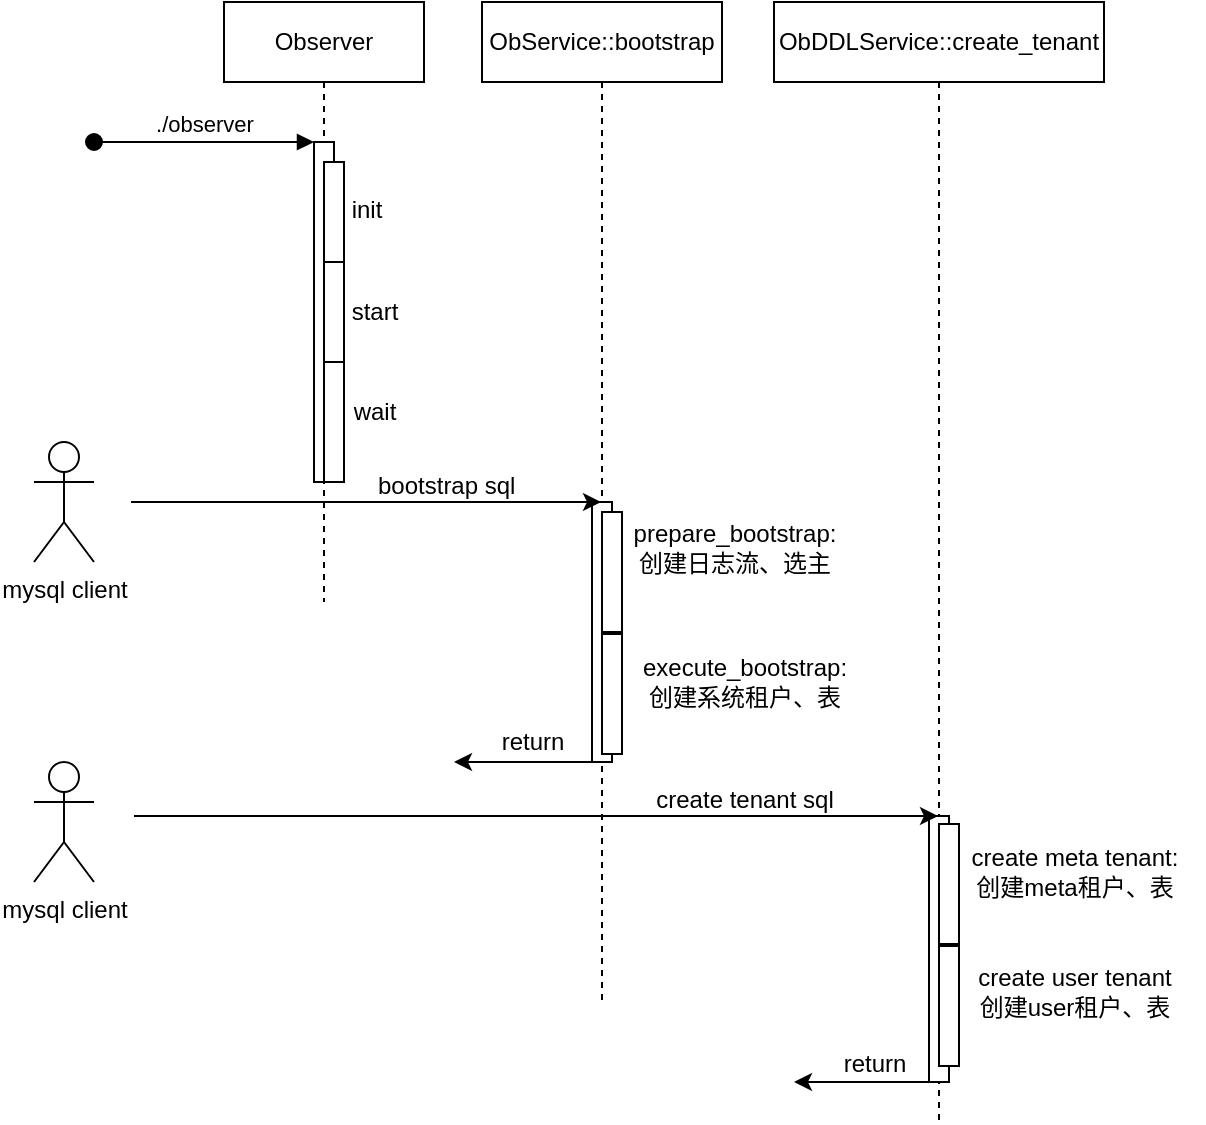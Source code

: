 <mxfile version="21.1.8" type="github">
  <diagram name="Page-1" id="2YBvvXClWsGukQMizWep">
    <mxGraphModel dx="1026" dy="650" grid="1" gridSize="10" guides="1" tooltips="1" connect="1" arrows="1" fold="1" page="1" pageScale="1" pageWidth="850" pageHeight="1100" math="0" shadow="0">
      <root>
        <mxCell id="0" />
        <mxCell id="1" parent="0" />
        <mxCell id="aM9ryv3xv72pqoxQDRHE-1" value="Observer" style="shape=umlLifeline;perimeter=lifelinePerimeter;whiteSpace=wrap;html=1;container=0;dropTarget=0;collapsible=0;recursiveResize=0;outlineConnect=0;portConstraint=eastwest;newEdgeStyle={&quot;edgeStyle&quot;:&quot;elbowEdgeStyle&quot;,&quot;elbow&quot;:&quot;vertical&quot;,&quot;curved&quot;:0,&quot;rounded&quot;:0};" parent="1" vertex="1">
          <mxGeometry x="125" y="70" width="100" height="300" as="geometry" />
        </mxCell>
        <mxCell id="aM9ryv3xv72pqoxQDRHE-2" value="" style="html=1;points=[];perimeter=orthogonalPerimeter;outlineConnect=0;targetShapes=umlLifeline;portConstraint=eastwest;newEdgeStyle={&quot;edgeStyle&quot;:&quot;elbowEdgeStyle&quot;,&quot;elbow&quot;:&quot;vertical&quot;,&quot;curved&quot;:0,&quot;rounded&quot;:0};" parent="aM9ryv3xv72pqoxQDRHE-1" vertex="1">
          <mxGeometry x="45" y="70" width="10" height="170" as="geometry" />
        </mxCell>
        <mxCell id="aM9ryv3xv72pqoxQDRHE-3" value="./observer" style="html=1;verticalAlign=bottom;startArrow=oval;endArrow=block;startSize=8;edgeStyle=elbowEdgeStyle;elbow=vertical;curved=0;rounded=0;" parent="aM9ryv3xv72pqoxQDRHE-1" target="aM9ryv3xv72pqoxQDRHE-2" edge="1">
          <mxGeometry relative="1" as="geometry">
            <mxPoint x="-65" y="70" as="sourcePoint" />
          </mxGeometry>
        </mxCell>
        <mxCell id="aM9ryv3xv72pqoxQDRHE-4" value="" style="html=1;points=[];perimeter=orthogonalPerimeter;outlineConnect=0;targetShapes=umlLifeline;portConstraint=eastwest;newEdgeStyle={&quot;edgeStyle&quot;:&quot;elbowEdgeStyle&quot;,&quot;elbow&quot;:&quot;vertical&quot;,&quot;curved&quot;:0,&quot;rounded&quot;:0};" parent="aM9ryv3xv72pqoxQDRHE-1" vertex="1">
          <mxGeometry x="50" y="80" width="10" height="50" as="geometry" />
        </mxCell>
        <mxCell id="GlnjvFnynsPtNdrdiKN6-4" value="" style="html=1;points=[];perimeter=orthogonalPerimeter;outlineConnect=0;targetShapes=umlLifeline;portConstraint=eastwest;newEdgeStyle={&quot;edgeStyle&quot;:&quot;elbowEdgeStyle&quot;,&quot;elbow&quot;:&quot;vertical&quot;,&quot;curved&quot;:0,&quot;rounded&quot;:0};" vertex="1" parent="aM9ryv3xv72pqoxQDRHE-1">
          <mxGeometry x="50" y="180" width="10" height="60" as="geometry" />
        </mxCell>
        <mxCell id="GlnjvFnynsPtNdrdiKN6-5" value="wait" style="text;html=1;align=center;verticalAlign=middle;resizable=0;points=[];autosize=1;strokeColor=none;fillColor=none;" vertex="1" parent="aM9ryv3xv72pqoxQDRHE-1">
          <mxGeometry x="55" y="190" width="40" height="30" as="geometry" />
        </mxCell>
        <mxCell id="GlnjvFnynsPtNdrdiKN6-1" value="init" style="text;html=1;align=center;verticalAlign=middle;resizable=0;points=[];autosize=1;strokeColor=none;fillColor=none;" vertex="1" parent="1">
          <mxGeometry x="176" y="159" width="40" height="30" as="geometry" />
        </mxCell>
        <mxCell id="GlnjvFnynsPtNdrdiKN6-2" value="" style="html=1;points=[];perimeter=orthogonalPerimeter;outlineConnect=0;targetShapes=umlLifeline;portConstraint=eastwest;newEdgeStyle={&quot;edgeStyle&quot;:&quot;elbowEdgeStyle&quot;,&quot;elbow&quot;:&quot;vertical&quot;,&quot;curved&quot;:0,&quot;rounded&quot;:0};" vertex="1" parent="1">
          <mxGeometry x="175" y="200" width="10" height="50" as="geometry" />
        </mxCell>
        <mxCell id="GlnjvFnynsPtNdrdiKN6-3" value="start" style="text;html=1;align=center;verticalAlign=middle;resizable=0;points=[];autosize=1;strokeColor=none;fillColor=none;" vertex="1" parent="1">
          <mxGeometry x="175" y="210" width="50" height="30" as="geometry" />
        </mxCell>
        <mxCell id="GlnjvFnynsPtNdrdiKN6-6" value="ObService::bootstrap" style="shape=umlLifeline;perimeter=lifelinePerimeter;whiteSpace=wrap;html=1;container=0;dropTarget=0;collapsible=0;recursiveResize=0;outlineConnect=0;portConstraint=eastwest;newEdgeStyle={&quot;edgeStyle&quot;:&quot;elbowEdgeStyle&quot;,&quot;elbow&quot;:&quot;vertical&quot;,&quot;curved&quot;:0,&quot;rounded&quot;:0};" vertex="1" parent="1">
          <mxGeometry x="254" y="70" width="120" height="500" as="geometry" />
        </mxCell>
        <mxCell id="GlnjvFnynsPtNdrdiKN6-7" value="" style="html=1;points=[];perimeter=orthogonalPerimeter;outlineConnect=0;targetShapes=umlLifeline;portConstraint=eastwest;newEdgeStyle={&quot;edgeStyle&quot;:&quot;elbowEdgeStyle&quot;,&quot;elbow&quot;:&quot;vertical&quot;,&quot;curved&quot;:0,&quot;rounded&quot;:0};" vertex="1" parent="GlnjvFnynsPtNdrdiKN6-6">
          <mxGeometry x="55" y="250" width="10" height="130" as="geometry" />
        </mxCell>
        <mxCell id="GlnjvFnynsPtNdrdiKN6-27" value="" style="html=1;points=[];perimeter=orthogonalPerimeter;outlineConnect=0;targetShapes=umlLifeline;portConstraint=eastwest;newEdgeStyle={&quot;edgeStyle&quot;:&quot;elbowEdgeStyle&quot;,&quot;elbow&quot;:&quot;vertical&quot;,&quot;curved&quot;:0,&quot;rounded&quot;:0};" vertex="1" parent="GlnjvFnynsPtNdrdiKN6-6">
          <mxGeometry x="60" y="255" width="10" height="60" as="geometry" />
        </mxCell>
        <mxCell id="GlnjvFnynsPtNdrdiKN6-30" value="" style="html=1;points=[];perimeter=orthogonalPerimeter;outlineConnect=0;targetShapes=umlLifeline;portConstraint=eastwest;newEdgeStyle={&quot;edgeStyle&quot;:&quot;elbowEdgeStyle&quot;,&quot;elbow&quot;:&quot;vertical&quot;,&quot;curved&quot;:0,&quot;rounded&quot;:0};" vertex="1" parent="GlnjvFnynsPtNdrdiKN6-6">
          <mxGeometry x="60" y="316" width="10" height="60" as="geometry" />
        </mxCell>
        <mxCell id="GlnjvFnynsPtNdrdiKN6-18" value="&lt;div data-docx-has-block-data=&quot;false&quot; data-page-id=&quot;CHfbdJ158oKmKKxTDB1cQosknrW&quot;&gt;&lt;div class=&quot;old-record-id-IgtFdN6Iko3XxbxAwm1cqpuun3d&quot;&gt;ObDDLService::create_tenant&lt;/div&gt;&lt;/div&gt;" style="shape=umlLifeline;perimeter=lifelinePerimeter;whiteSpace=wrap;html=1;container=0;dropTarget=0;collapsible=0;recursiveResize=0;outlineConnect=0;portConstraint=eastwest;newEdgeStyle={&quot;edgeStyle&quot;:&quot;elbowEdgeStyle&quot;,&quot;elbow&quot;:&quot;vertical&quot;,&quot;curved&quot;:0,&quot;rounded&quot;:0};" vertex="1" parent="1">
          <mxGeometry x="400" y="70" width="165" height="560" as="geometry" />
        </mxCell>
        <mxCell id="GlnjvFnynsPtNdrdiKN6-19" value="" style="html=1;points=[];perimeter=orthogonalPerimeter;outlineConnect=0;targetShapes=umlLifeline;portConstraint=eastwest;newEdgeStyle={&quot;edgeStyle&quot;:&quot;elbowEdgeStyle&quot;,&quot;elbow&quot;:&quot;vertical&quot;,&quot;curved&quot;:0,&quot;rounded&quot;:0};" vertex="1" parent="GlnjvFnynsPtNdrdiKN6-18">
          <mxGeometry x="77.5" y="407" width="10" height="133" as="geometry" />
        </mxCell>
        <mxCell id="GlnjvFnynsPtNdrdiKN6-35" value="" style="html=1;points=[];perimeter=orthogonalPerimeter;outlineConnect=0;targetShapes=umlLifeline;portConstraint=eastwest;newEdgeStyle={&quot;edgeStyle&quot;:&quot;elbowEdgeStyle&quot;,&quot;elbow&quot;:&quot;vertical&quot;,&quot;curved&quot;:0,&quot;rounded&quot;:0};" vertex="1" parent="GlnjvFnynsPtNdrdiKN6-18">
          <mxGeometry x="82.5" y="411" width="10" height="60" as="geometry" />
        </mxCell>
        <mxCell id="GlnjvFnynsPtNdrdiKN6-37" value="" style="html=1;points=[];perimeter=orthogonalPerimeter;outlineConnect=0;targetShapes=umlLifeline;portConstraint=eastwest;newEdgeStyle={&quot;edgeStyle&quot;:&quot;elbowEdgeStyle&quot;,&quot;elbow&quot;:&quot;vertical&quot;,&quot;curved&quot;:0,&quot;rounded&quot;:0};" vertex="1" parent="GlnjvFnynsPtNdrdiKN6-18">
          <mxGeometry x="82.5" y="472" width="10" height="60" as="geometry" />
        </mxCell>
        <mxCell id="GlnjvFnynsPtNdrdiKN6-20" value="mysql client" style="shape=umlActor;verticalLabelPosition=bottom;verticalAlign=top;html=1;outlineConnect=0;" vertex="1" parent="1">
          <mxGeometry x="30" y="290" width="30" height="60" as="geometry" />
        </mxCell>
        <mxCell id="GlnjvFnynsPtNdrdiKN6-23" value="" style="endArrow=classic;html=1;rounded=0;" edge="1" parent="1">
          <mxGeometry width="50" height="50" relative="1" as="geometry">
            <mxPoint x="78.5" y="320" as="sourcePoint" />
            <mxPoint x="313.5" y="320" as="targetPoint" />
          </mxGeometry>
        </mxCell>
        <mxCell id="GlnjvFnynsPtNdrdiKN6-26" value="bootstrap sql" style="text;whiteSpace=wrap;html=1;" vertex="1" parent="1">
          <mxGeometry x="200" y="298" width="130" height="20" as="geometry" />
        </mxCell>
        <mxCell id="GlnjvFnynsPtNdrdiKN6-28" value="prepare_bootstrap:&lt;br&gt;创建日志流、选主" style="text;html=1;align=center;verticalAlign=middle;resizable=0;points=[];autosize=1;strokeColor=none;fillColor=none;" vertex="1" parent="1">
          <mxGeometry x="320" y="323" width="120" height="40" as="geometry" />
        </mxCell>
        <mxCell id="GlnjvFnynsPtNdrdiKN6-29" value="execute_bootstrap:&lt;br&gt;创建系统租户、表" style="text;html=1;align=center;verticalAlign=middle;resizable=0;points=[];autosize=1;strokeColor=none;fillColor=none;" vertex="1" parent="1">
          <mxGeometry x="320" y="390" width="130" height="40" as="geometry" />
        </mxCell>
        <mxCell id="GlnjvFnynsPtNdrdiKN6-31" value="" style="endArrow=classic;html=1;rounded=0;" edge="1" parent="1" source="GlnjvFnynsPtNdrdiKN6-6">
          <mxGeometry width="50" height="50" relative="1" as="geometry">
            <mxPoint x="330" y="320" as="sourcePoint" />
            <mxPoint x="240" y="450" as="targetPoint" />
          </mxGeometry>
        </mxCell>
        <mxCell id="GlnjvFnynsPtNdrdiKN6-32" value="return" style="text;html=1;align=center;verticalAlign=middle;resizable=0;points=[];autosize=1;strokeColor=none;fillColor=none;" vertex="1" parent="1">
          <mxGeometry x="254" y="425" width="50" height="30" as="geometry" />
        </mxCell>
        <mxCell id="GlnjvFnynsPtNdrdiKN6-33" value="" style="endArrow=classic;html=1;rounded=0;" edge="1" parent="1">
          <mxGeometry width="50" height="50" relative="1" as="geometry">
            <mxPoint x="80" y="477" as="sourcePoint" />
            <mxPoint x="482" y="477" as="targetPoint" />
          </mxGeometry>
        </mxCell>
        <mxCell id="GlnjvFnynsPtNdrdiKN6-34" value="create tenant sql" style="text;html=1;align=center;verticalAlign=middle;resizable=0;points=[];autosize=1;strokeColor=none;fillColor=none;" vertex="1" parent="1">
          <mxGeometry x="330" y="454" width="110" height="30" as="geometry" />
        </mxCell>
        <mxCell id="GlnjvFnynsPtNdrdiKN6-36" value="create meta tenant:&lt;br&gt;创建meta租户、表" style="text;html=1;align=center;verticalAlign=middle;resizable=0;points=[];autosize=1;strokeColor=none;fillColor=none;" vertex="1" parent="1">
          <mxGeometry x="485" y="485" width="130" height="40" as="geometry" />
        </mxCell>
        <mxCell id="GlnjvFnynsPtNdrdiKN6-38" value="create user tenant&lt;br&gt;创建user租户、表" style="text;html=1;align=center;verticalAlign=middle;resizable=0;points=[];autosize=1;strokeColor=none;fillColor=none;" vertex="1" parent="1">
          <mxGeometry x="490" y="545" width="120" height="40" as="geometry" />
        </mxCell>
        <mxCell id="GlnjvFnynsPtNdrdiKN6-39" value="" style="endArrow=classic;html=1;rounded=0;" edge="1" parent="1" source="GlnjvFnynsPtNdrdiKN6-18">
          <mxGeometry width="50" height="50" relative="1" as="geometry">
            <mxPoint x="330" y="400" as="sourcePoint" />
            <mxPoint x="410" y="610" as="targetPoint" />
          </mxGeometry>
        </mxCell>
        <mxCell id="GlnjvFnynsPtNdrdiKN6-40" value="return" style="text;html=1;align=center;verticalAlign=middle;resizable=0;points=[];autosize=1;strokeColor=none;fillColor=none;" vertex="1" parent="1">
          <mxGeometry x="425" y="586" width="50" height="30" as="geometry" />
        </mxCell>
        <mxCell id="GlnjvFnynsPtNdrdiKN6-41" value="mysql client" style="shape=umlActor;verticalLabelPosition=bottom;verticalAlign=top;html=1;outlineConnect=0;" vertex="1" parent="1">
          <mxGeometry x="30" y="450" width="30" height="60" as="geometry" />
        </mxCell>
      </root>
    </mxGraphModel>
  </diagram>
</mxfile>
